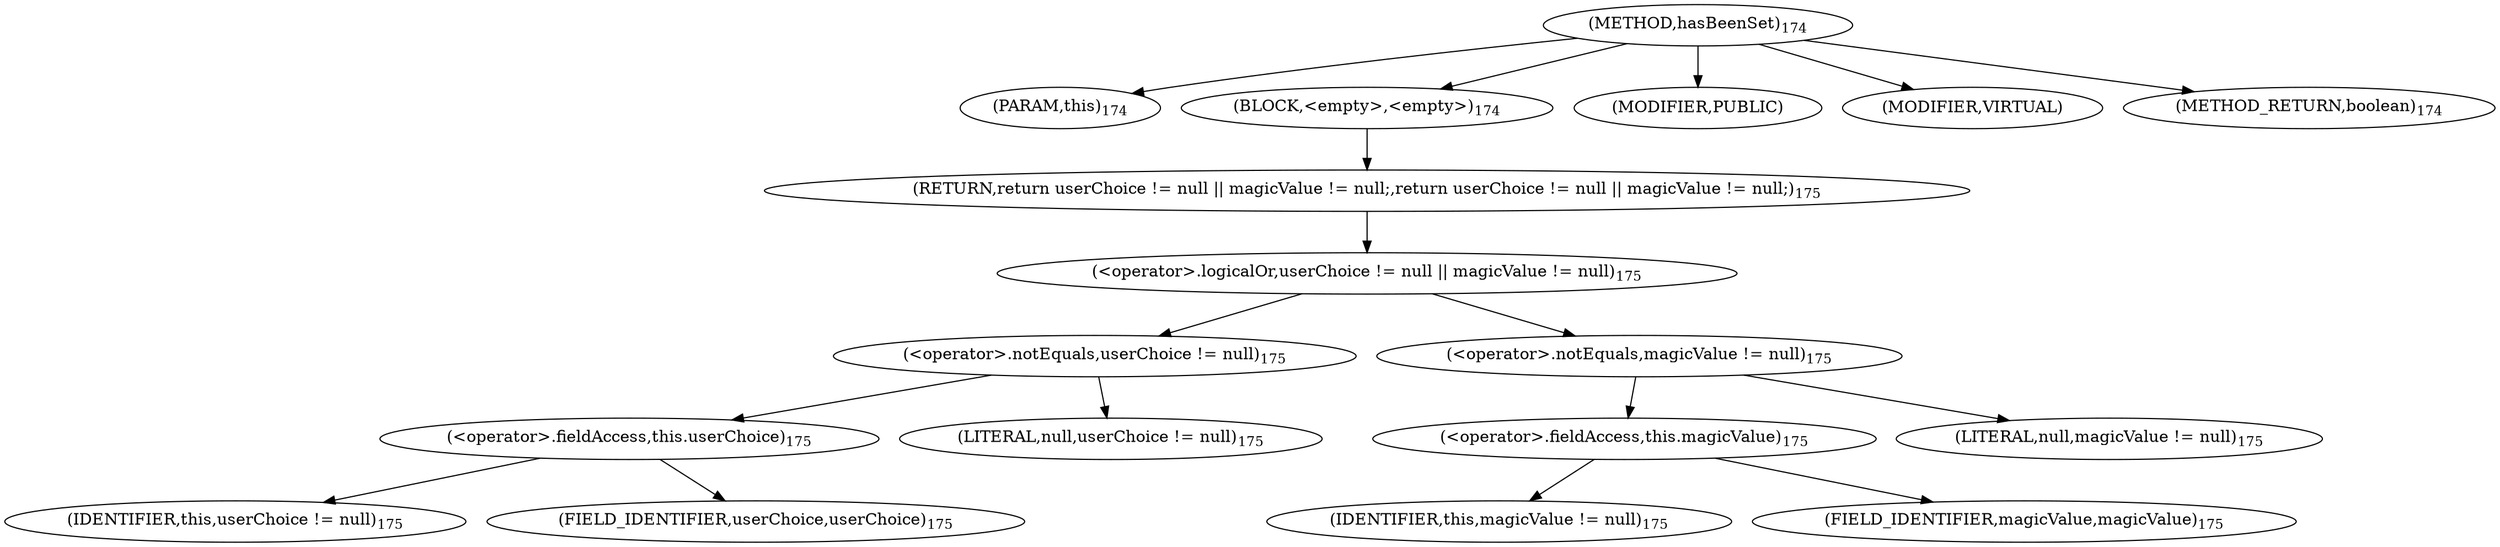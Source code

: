 digraph "hasBeenSet" {  
"213" [label = <(METHOD,hasBeenSet)<SUB>174</SUB>> ]
"214" [label = <(PARAM,this)<SUB>174</SUB>> ]
"215" [label = <(BLOCK,&lt;empty&gt;,&lt;empty&gt;)<SUB>174</SUB>> ]
"216" [label = <(RETURN,return userChoice != null || magicValue != null;,return userChoice != null || magicValue != null;)<SUB>175</SUB>> ]
"217" [label = <(&lt;operator&gt;.logicalOr,userChoice != null || magicValue != null)<SUB>175</SUB>> ]
"218" [label = <(&lt;operator&gt;.notEquals,userChoice != null)<SUB>175</SUB>> ]
"219" [label = <(&lt;operator&gt;.fieldAccess,this.userChoice)<SUB>175</SUB>> ]
"220" [label = <(IDENTIFIER,this,userChoice != null)<SUB>175</SUB>> ]
"221" [label = <(FIELD_IDENTIFIER,userChoice,userChoice)<SUB>175</SUB>> ]
"222" [label = <(LITERAL,null,userChoice != null)<SUB>175</SUB>> ]
"223" [label = <(&lt;operator&gt;.notEquals,magicValue != null)<SUB>175</SUB>> ]
"224" [label = <(&lt;operator&gt;.fieldAccess,this.magicValue)<SUB>175</SUB>> ]
"225" [label = <(IDENTIFIER,this,magicValue != null)<SUB>175</SUB>> ]
"226" [label = <(FIELD_IDENTIFIER,magicValue,magicValue)<SUB>175</SUB>> ]
"227" [label = <(LITERAL,null,magicValue != null)<SUB>175</SUB>> ]
"228" [label = <(MODIFIER,PUBLIC)> ]
"229" [label = <(MODIFIER,VIRTUAL)> ]
"230" [label = <(METHOD_RETURN,boolean)<SUB>174</SUB>> ]
  "213" -> "214" 
  "213" -> "215" 
  "213" -> "228" 
  "213" -> "229" 
  "213" -> "230" 
  "215" -> "216" 
  "216" -> "217" 
  "217" -> "218" 
  "217" -> "223" 
  "218" -> "219" 
  "218" -> "222" 
  "219" -> "220" 
  "219" -> "221" 
  "223" -> "224" 
  "223" -> "227" 
  "224" -> "225" 
  "224" -> "226" 
}
